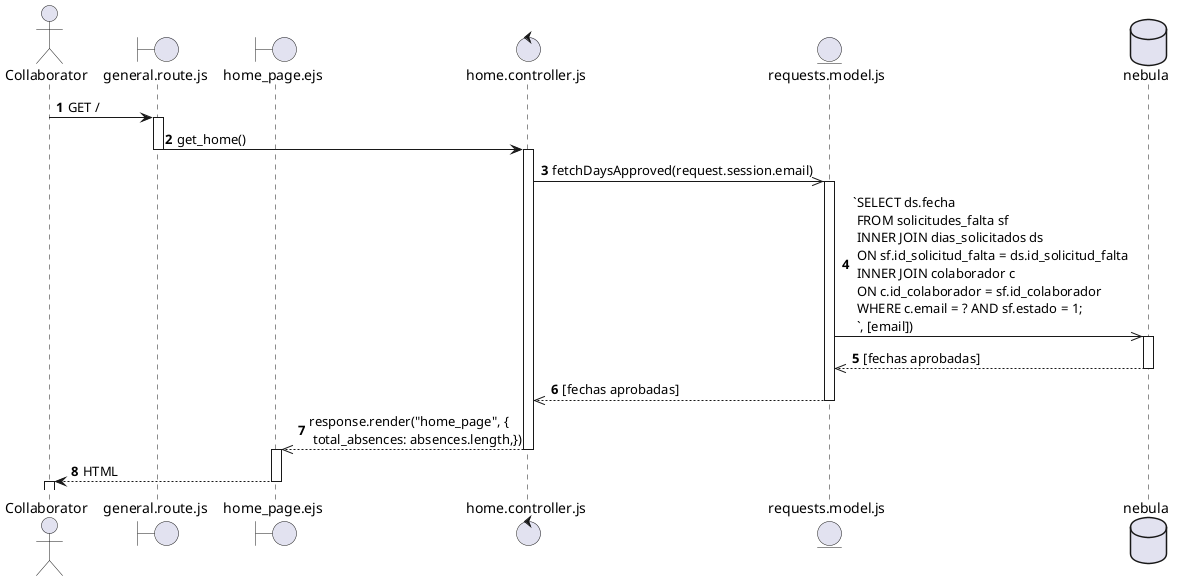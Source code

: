 @startuml Diseño_Ausencias 
autonumber 
actor Collaborator 
boundary general.route.js as gRoutes 
boundary home_page.ejs as homeView 
control home.controller.js as homeController 
entity requests.model.js as requestsModel 
database nebula as DB 

Collaborator -> gRoutes : GET / 

activate gRoutes 
gRoutes -> homeController : get_home() 
deactivate gRoutes 
activate homeController 
homeController ->> requestsModel : fetchDaysApproved(request.session.email) 
activate requestsModel 
requestsModel ->> DB : `SELECT ds.fecha \n FROM solicitudes_falta sf \n INNER JOIN dias_solicitados ds \n ON sf.id_solicitud_falta = ds.id_solicitud_falta \n INNER JOIN colaborador c \n ON c.id_colaborador = sf.id_colaborador \n WHERE c.email = ? AND sf.estado = 1; \n `, [email]) 
activate DB 
DB -->> requestsModel : [fechas aprobadas] 
deactivate DB 
requestsModel -->> homeController : [fechas aprobadas] 
deactivate requestsModel 
homeController -->> homeView :  response.render("home_page", { \n total_absences: absences.length,}) 
deactivate homeController 
activate homeView 
homeView --> Collaborator : HTML 
deactivate homeView 
activate Collaborator 
@enduml